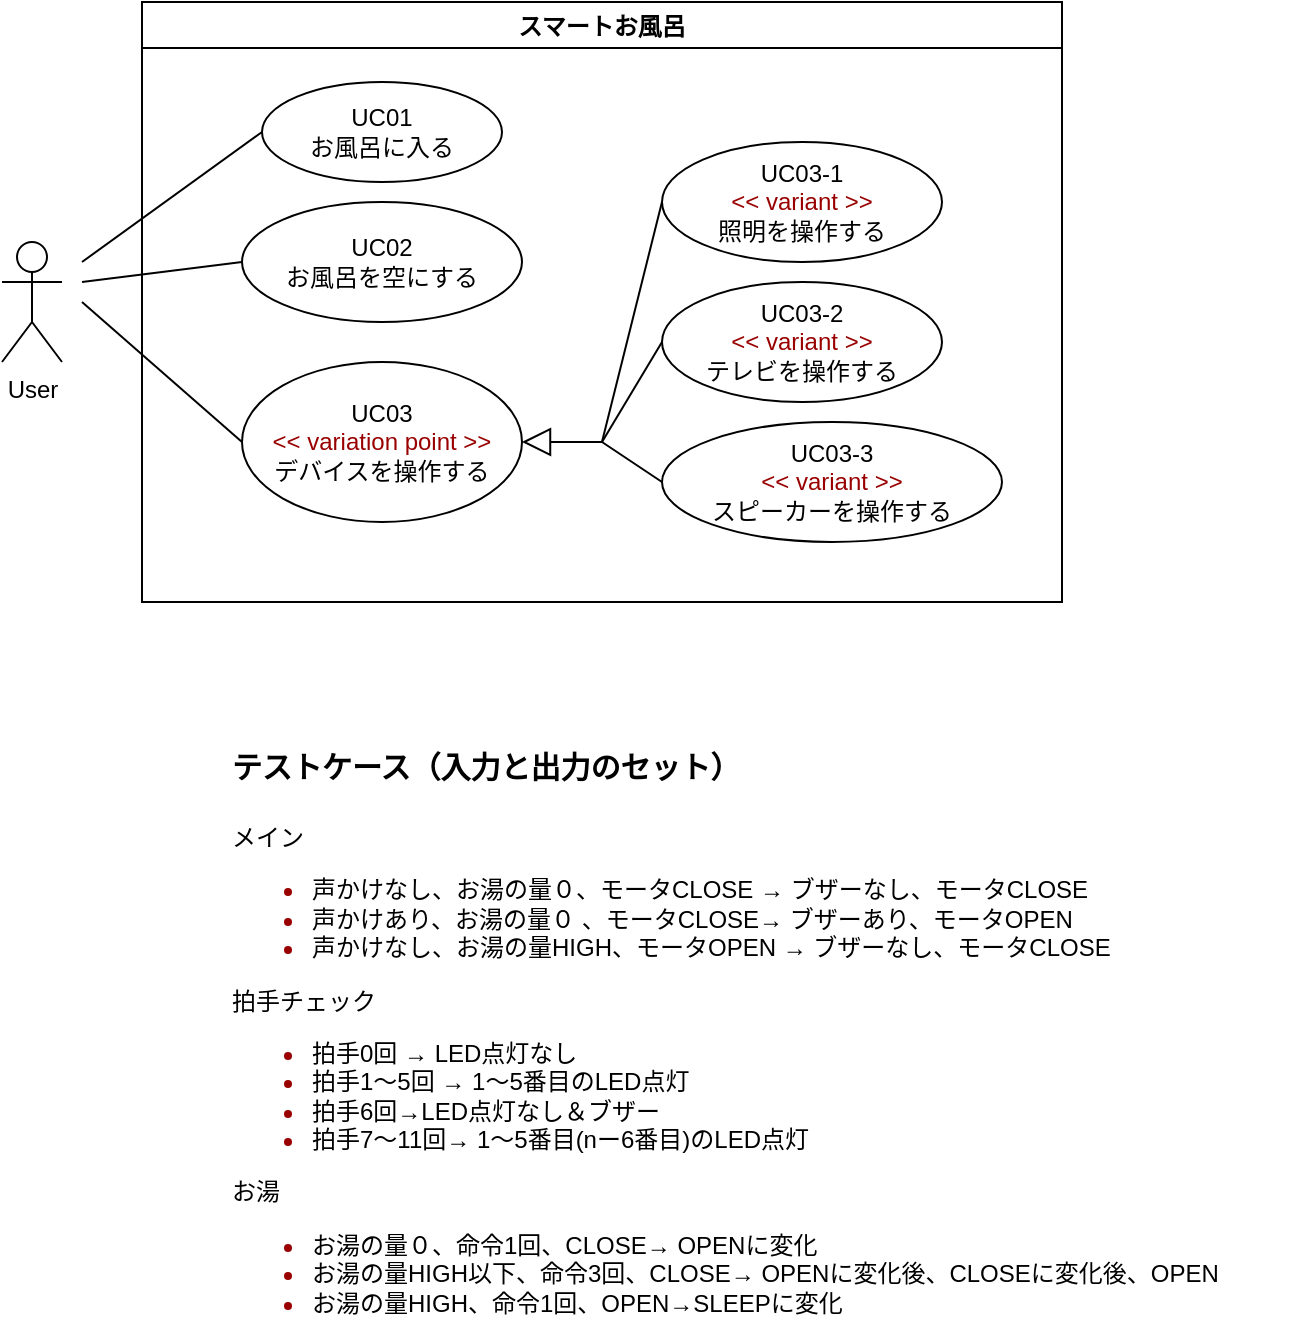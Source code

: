 <mxfile version="15.8.6" type="github" pages="3">
  <diagram id="tOl0ABkByHtshgWfH36g" name="Use case">
    <mxGraphModel dx="942" dy="642" grid="1" gridSize="10" guides="1" tooltips="1" connect="1" arrows="1" fold="1" page="1" pageScale="1" pageWidth="827" pageHeight="1169" math="0" shadow="0">
      <root>
        <mxCell id="6ccSIB_XnEU-StcTXxv1-0" />
        <mxCell id="6ccSIB_XnEU-StcTXxv1-1" parent="6ccSIB_XnEU-StcTXxv1-0" />
        <mxCell id="6ccSIB_XnEU-StcTXxv1-2" value="スマートお風呂" style="swimlane;" vertex="1" parent="6ccSIB_XnEU-StcTXxv1-1">
          <mxGeometry x="170" y="30" width="460" height="300" as="geometry" />
        </mxCell>
        <mxCell id="6ccSIB_XnEU-StcTXxv1-6" value="UC01&lt;br&gt;お風呂に入る" style="ellipse;whiteSpace=wrap;html=1;" vertex="1" parent="6ccSIB_XnEU-StcTXxv1-2">
          <mxGeometry x="60" y="40" width="120" height="50" as="geometry" />
        </mxCell>
        <mxCell id="6ccSIB_XnEU-StcTXxv1-7" value="UC02&lt;br&gt;お風呂を空にする" style="ellipse;whiteSpace=wrap;html=1;" vertex="1" parent="6ccSIB_XnEU-StcTXxv1-2">
          <mxGeometry x="50" y="100" width="140" height="60" as="geometry" />
        </mxCell>
        <mxCell id="6ccSIB_XnEU-StcTXxv1-8" value="UC03&lt;br&gt;&lt;font color=&quot;#990000&quot;&gt;&amp;lt;&amp;lt; variation point &amp;gt;&amp;gt;&lt;/font&gt;&lt;br&gt;デバイスを操作する" style="ellipse;whiteSpace=wrap;html=1;" vertex="1" parent="6ccSIB_XnEU-StcTXxv1-2">
          <mxGeometry x="50" y="180" width="140" height="80" as="geometry" />
        </mxCell>
        <mxCell id="6ccSIB_XnEU-StcTXxv1-14" value="&lt;font color=&quot;#000000&quot;&gt;UC03-1&lt;/font&gt;&lt;br&gt;&amp;lt;&amp;lt; variant &amp;gt;&amp;gt;&lt;br&gt;&lt;font color=&quot;#000000&quot;&gt;照明を操作する&lt;/font&gt;" style="ellipse;whiteSpace=wrap;html=1;fontColor=#990000;" vertex="1" parent="6ccSIB_XnEU-StcTXxv1-2">
          <mxGeometry x="260" y="70" width="140" height="60" as="geometry" />
        </mxCell>
        <mxCell id="6ccSIB_XnEU-StcTXxv1-19" value="&lt;font color=&quot;#000000&quot;&gt;UC03-2&lt;/font&gt;&lt;br&gt;&amp;lt;&amp;lt; variant &amp;gt;&amp;gt;&lt;br&gt;&lt;font color=&quot;#000000&quot;&gt;テレビを操作する&lt;/font&gt;" style="ellipse;whiteSpace=wrap;html=1;fontColor=#990000;" vertex="1" parent="6ccSIB_XnEU-StcTXxv1-2">
          <mxGeometry x="260" y="140" width="140" height="60" as="geometry" />
        </mxCell>
        <mxCell id="6ccSIB_XnEU-StcTXxv1-20" value="" style="endArrow=none;html=1;rounded=0;fontColor=#990000;entryX=0;entryY=0.5;entryDx=0;entryDy=0;" edge="1" parent="6ccSIB_XnEU-StcTXxv1-2" target="6ccSIB_XnEU-StcTXxv1-19">
          <mxGeometry width="50" height="50" relative="1" as="geometry">
            <mxPoint x="230" y="220" as="sourcePoint" />
            <mxPoint x="270" y="100" as="targetPoint" />
          </mxGeometry>
        </mxCell>
        <mxCell id="6ccSIB_XnEU-StcTXxv1-21" value="&lt;font color=&quot;#000000&quot;&gt;UC03-3&lt;/font&gt;&lt;br&gt;&amp;lt;&amp;lt; variant &amp;gt;&amp;gt;&lt;br&gt;&lt;font color=&quot;#000000&quot;&gt;スピーカーを操作する&lt;/font&gt;" style="ellipse;whiteSpace=wrap;html=1;fontColor=#990000;" vertex="1" parent="6ccSIB_XnEU-StcTXxv1-2">
          <mxGeometry x="260" y="210" width="170" height="60" as="geometry" />
        </mxCell>
        <mxCell id="6ccSIB_XnEU-StcTXxv1-3" value="User" style="shape=umlActor;verticalLabelPosition=bottom;verticalAlign=top;html=1;outlineConnect=0;" vertex="1" parent="6ccSIB_XnEU-StcTXxv1-1">
          <mxGeometry x="100" y="150" width="30" height="60" as="geometry" />
        </mxCell>
        <mxCell id="6ccSIB_XnEU-StcTXxv1-10" value="" style="endArrow=none;html=1;rounded=0;entryX=0;entryY=0.5;entryDx=0;entryDy=0;" edge="1" parent="6ccSIB_XnEU-StcTXxv1-1" target="6ccSIB_XnEU-StcTXxv1-6">
          <mxGeometry width="50" height="50" relative="1" as="geometry">
            <mxPoint x="140" y="160" as="sourcePoint" />
            <mxPoint x="440" y="100" as="targetPoint" />
          </mxGeometry>
        </mxCell>
        <mxCell id="6ccSIB_XnEU-StcTXxv1-11" value="" style="endArrow=none;html=1;rounded=0;entryX=0;entryY=0.5;entryDx=0;entryDy=0;" edge="1" parent="6ccSIB_XnEU-StcTXxv1-1" target="6ccSIB_XnEU-StcTXxv1-7">
          <mxGeometry width="50" height="50" relative="1" as="geometry">
            <mxPoint x="140" y="170" as="sourcePoint" />
            <mxPoint x="440" y="100" as="targetPoint" />
          </mxGeometry>
        </mxCell>
        <mxCell id="6ccSIB_XnEU-StcTXxv1-12" value="" style="endArrow=none;html=1;rounded=0;exitX=0;exitY=0.5;exitDx=0;exitDy=0;" edge="1" parent="6ccSIB_XnEU-StcTXxv1-1" source="6ccSIB_XnEU-StcTXxv1-8">
          <mxGeometry width="50" height="50" relative="1" as="geometry">
            <mxPoint x="390" y="150" as="sourcePoint" />
            <mxPoint x="140" y="180" as="targetPoint" />
          </mxGeometry>
        </mxCell>
        <mxCell id="6ccSIB_XnEU-StcTXxv1-17" value="" style="endArrow=none;html=1;rounded=0;fontColor=#990000;entryX=0;entryY=0.5;entryDx=0;entryDy=0;" edge="1" parent="6ccSIB_XnEU-StcTXxv1-1" target="6ccSIB_XnEU-StcTXxv1-14">
          <mxGeometry width="50" height="50" relative="1" as="geometry">
            <mxPoint x="400" y="250" as="sourcePoint" />
            <mxPoint x="440" y="70" as="targetPoint" />
          </mxGeometry>
        </mxCell>
        <mxCell id="6ccSIB_XnEU-StcTXxv1-18" value="" style="endArrow=none;html=1;rounded=0;fontColor=#990000;exitX=1;exitY=0.5;exitDx=0;exitDy=0;startArrow=block;startFill=0;endSize=6;startSize=12;" edge="1" parent="6ccSIB_XnEU-StcTXxv1-1" source="6ccSIB_XnEU-StcTXxv1-8">
          <mxGeometry width="50" height="50" relative="1" as="geometry">
            <mxPoint x="390" y="120" as="sourcePoint" />
            <mxPoint x="400" y="250" as="targetPoint" />
          </mxGeometry>
        </mxCell>
        <mxCell id="6ccSIB_XnEU-StcTXxv1-22" value="" style="endArrow=none;html=1;rounded=0;fontColor=#990000;entryX=0;entryY=0.5;entryDx=0;entryDy=0;" edge="1" parent="6ccSIB_XnEU-StcTXxv1-1" target="6ccSIB_XnEU-StcTXxv1-21">
          <mxGeometry width="50" height="50" relative="1" as="geometry">
            <mxPoint x="400" y="250" as="sourcePoint" />
            <mxPoint x="440" y="210" as="targetPoint" />
          </mxGeometry>
        </mxCell>
        <mxCell id="Uvo1ztK2Qg0cgEb8WxS8-0" value="&lt;h1&gt;&lt;font color=&quot;#000000&quot; style=&quot;font-size: 15px&quot;&gt;テストケース（入力と出力のセット）&lt;/font&gt;&lt;/h1&gt;&lt;p&gt;&lt;font color=&quot;#000000&quot;&gt;メイン&lt;/font&gt;&lt;/p&gt;&lt;p&gt;&lt;/p&gt;&lt;ul&gt;&lt;li&gt;&lt;font color=&quot;#000000&quot;&gt;声かけなし、お湯の量０、モータCLOSE&amp;nbsp;→ ブザーなし、モータCLOSE&lt;/font&gt;&lt;/li&gt;&lt;li&gt;&lt;font color=&quot;#000000&quot;&gt;声かけあり、お湯の量０ 、モータCLOSE→ ブザーあり、モータOPEN&lt;/font&gt;&lt;/li&gt;&lt;li&gt;&lt;font color=&quot;#000000&quot;&gt;声かけなし、お湯の量HIGH、モータOPEN&amp;nbsp;→ ブザーなし、モータCLOSE&lt;/font&gt;&lt;/li&gt;&lt;/ul&gt;&lt;div&gt;&lt;font color=&quot;#000000&quot;&gt;拍手チェック&lt;/font&gt;&lt;/div&gt;&lt;div&gt;&lt;ul&gt;&lt;li&gt;&lt;font color=&quot;#000000&quot;&gt;拍手0回 → LED点灯なし&lt;/font&gt;&lt;/li&gt;&lt;li&gt;&lt;font color=&quot;#000000&quot;&gt;拍手1～5回 → 1～5番目のLED点灯&lt;/font&gt;&lt;/li&gt;&lt;li&gt;&lt;font color=&quot;#000000&quot;&gt;拍手6回→LED点灯なし＆ブザー&lt;/font&gt;&lt;/li&gt;&lt;li&gt;&lt;font color=&quot;#000000&quot;&gt;拍手7～11回→&amp;nbsp;1～5番目(nー6番目)のLED点灯&lt;/font&gt;&lt;/li&gt;&lt;/ul&gt;&lt;div&gt;&lt;font color=&quot;#000000&quot;&gt;お湯&lt;/font&gt;&lt;/div&gt;&lt;/div&gt;&lt;div&gt;&lt;ul&gt;&lt;li&gt;&lt;font color=&quot;#000000&quot;&gt;お湯の量０、命令1回、CLOSE→ OPENに変化&lt;/font&gt;&lt;/li&gt;&lt;li&gt;&lt;font color=&quot;#000000&quot;&gt;お湯の量HIGH以下、命令3回、CLOSE→ OPENに変化後、CLOSEに変化後、OPEN&lt;/font&gt;&lt;/li&gt;&lt;li&gt;&lt;font color=&quot;#000000&quot;&gt;お湯の量HIGH、命令1回、OPEN→SLEEPに変化&amp;nbsp;&lt;/font&gt;&lt;br&gt;&lt;/li&gt;&lt;/ul&gt;&lt;/div&gt;&lt;p&gt;&lt;/p&gt;" style="text;html=1;strokeColor=none;fillColor=none;spacing=5;spacingTop=-20;whiteSpace=wrap;overflow=hidden;rounded=0;fontColor=#990000;" vertex="1" parent="6ccSIB_XnEU-StcTXxv1-1">
          <mxGeometry x="210" y="390" width="540" height="310" as="geometry" />
        </mxCell>
      </root>
    </mxGraphModel>
  </diagram>
  <diagram id="C5RBs43oDa-KdzZeNtuy" name="flow chart">
    <mxGraphModel dx="942" dy="642" grid="1" gridSize="10" guides="1" tooltips="1" connect="1" arrows="1" fold="1" page="1" pageScale="1" pageWidth="827" pageHeight="1169" math="0" shadow="0">
      <root>
        <mxCell id="WIyWlLk6GJQsqaUBKTNV-0" />
        <mxCell id="WIyWlLk6GJQsqaUBKTNV-1" parent="WIyWlLk6GJQsqaUBKTNV-0" />
        <mxCell id="WIyWlLk6GJQsqaUBKTNV-4" value="Yes" style="rounded=0;html=1;jettySize=auto;orthogonalLoop=1;fontSize=11;endArrow=block;endFill=0;endSize=8;strokeWidth=1;shadow=0;labelBackgroundColor=none;edgeStyle=orthogonalEdgeStyle;" parent="WIyWlLk6GJQsqaUBKTNV-1" source="WIyWlLk6GJQsqaUBKTNV-6" edge="1">
          <mxGeometry y="20" relative="1" as="geometry">
            <mxPoint as="offset" />
            <mxPoint x="590" y="520" as="targetPoint" />
          </mxGeometry>
        </mxCell>
        <mxCell id="WIyWlLk6GJQsqaUBKTNV-5" value="No" style="edgeStyle=orthogonalEdgeStyle;rounded=0;html=1;jettySize=auto;orthogonalLoop=1;fontSize=11;endArrow=block;endFill=0;endSize=8;strokeWidth=1;shadow=0;labelBackgroundColor=none;" parent="WIyWlLk6GJQsqaUBKTNV-1" source="WIyWlLk6GJQsqaUBKTNV-6" target="WIyWlLk6GJQsqaUBKTNV-7" edge="1">
          <mxGeometry y="10" relative="1" as="geometry">
            <mxPoint as="offset" />
          </mxGeometry>
        </mxCell>
        <mxCell id="WIyWlLk6GJQsqaUBKTNV-6" value="ｎ≦4？" style="rhombus;whiteSpace=wrap;html=1;shadow=0;fontFamily=Helvetica;fontSize=12;align=center;strokeWidth=1;spacing=6;spacingTop=-4;" parent="WIyWlLk6GJQsqaUBKTNV-1" vertex="1">
          <mxGeometry x="540" y="400" width="100" height="80" as="geometry" />
        </mxCell>
        <mxCell id="WIyWlLk6GJQsqaUBKTNV-7" value="ブザーを鳴らす" style="rounded=1;whiteSpace=wrap;html=1;fontSize=12;glass=0;strokeWidth=1;shadow=0;" parent="WIyWlLk6GJQsqaUBKTNV-1" vertex="1">
          <mxGeometry x="690" y="420" width="120" height="40" as="geometry" />
        </mxCell>
        <mxCell id="WIyWlLk6GJQsqaUBKTNV-8" value="Yes" style="rounded=0;html=1;jettySize=auto;orthogonalLoop=1;fontSize=11;endArrow=block;endFill=0;endSize=8;strokeWidth=1;shadow=0;labelBackgroundColor=none;edgeStyle=orthogonalEdgeStyle;" parent="WIyWlLk6GJQsqaUBKTNV-1" edge="1">
          <mxGeometry y="20" relative="1" as="geometry">
            <mxPoint as="offset" />
            <mxPoint x="590" y="680" as="sourcePoint" />
            <mxPoint x="590" y="740" as="targetPoint" />
          </mxGeometry>
        </mxCell>
        <mxCell id="a-mf5xK-BU-butNcgJY_-0" value="" style="rounded=0;html=1;jettySize=auto;orthogonalLoop=1;fontSize=11;endArrow=block;endFill=0;endSize=8;strokeWidth=1;shadow=0;labelBackgroundColor=none;edgeStyle=orthogonalEdgeStyle;exitX=0.5;exitY=0;exitDx=0;exitDy=0;entryX=0.5;entryY=1;entryDx=0;entryDy=0;" parent="WIyWlLk6GJQsqaUBKTNV-1" source="WIyWlLk6GJQsqaUBKTNV-7" target="a-mf5xK-BU-butNcgJY_-14" edge="1">
          <mxGeometry relative="1" as="geometry">
            <mxPoint x="600" y="300" as="sourcePoint" />
            <mxPoint x="590" y="170" as="targetPoint" />
            <Array as="points" />
          </mxGeometry>
        </mxCell>
        <mxCell id="a-mf5xK-BU-butNcgJY_-1" value="" style="rounded=0;html=1;jettySize=auto;orthogonalLoop=1;fontSize=11;endArrow=block;endFill=0;endSize=8;strokeWidth=1;shadow=0;labelBackgroundColor=none;edgeStyle=orthogonalEdgeStyle;entryX=0.5;entryY=0;entryDx=0;entryDy=0;" parent="WIyWlLk6GJQsqaUBKTNV-1" target="a-mf5xK-BU-butNcgJY_-60" edge="1">
          <mxGeometry relative="1" as="geometry">
            <mxPoint x="590" y="80" as="sourcePoint" />
            <mxPoint x="590" y="250" as="targetPoint" />
          </mxGeometry>
        </mxCell>
        <mxCell id="a-mf5xK-BU-butNcgJY_-7" value="ｎ番目のLED点灯" style="rounded=1;whiteSpace=wrap;html=1;fontSize=12;glass=0;strokeWidth=1;shadow=0;" parent="WIyWlLk6GJQsqaUBKTNV-1" vertex="1">
          <mxGeometry x="530" y="520" width="120" height="40" as="geometry" />
        </mxCell>
        <mxCell id="a-mf5xK-BU-butNcgJY_-8" value="" style="rounded=0;html=1;jettySize=auto;orthogonalLoop=1;fontSize=11;endArrow=block;endFill=0;endSize=8;strokeWidth=1;shadow=0;labelBackgroundColor=none;edgeStyle=orthogonalEdgeStyle;exitX=0;exitY=0.5;exitDx=0;exitDy=0;entryX=0;entryY=0.5;entryDx=0;entryDy=0;" parent="WIyWlLk6GJQsqaUBKTNV-1" source="a-mf5xK-BU-butNcgJY_-9" target="a-mf5xK-BU-butNcgJY_-60" edge="1">
          <mxGeometry relative="1" as="geometry">
            <mxPoint x="760" y="370" as="sourcePoint" />
            <mxPoint x="530" y="270" as="targetPoint" />
            <Array as="points">
              <mxPoint x="430" y="640" />
              <mxPoint x="430" y="250" />
            </Array>
          </mxGeometry>
        </mxCell>
        <mxCell id="a-mf5xK-BU-butNcgJY_-11" value="No" style="edgeLabel;html=1;align=center;verticalAlign=middle;resizable=0;points=[];" parent="a-mf5xK-BU-butNcgJY_-8" vertex="1" connectable="0">
          <mxGeometry x="-0.892" y="2" relative="1" as="geometry">
            <mxPoint as="offset" />
          </mxGeometry>
        </mxCell>
        <mxCell id="a-mf5xK-BU-butNcgJY_-9" value="3秒経った？" style="rhombus;whiteSpace=wrap;html=1;shadow=0;fontFamily=Helvetica;fontSize=12;align=center;strokeWidth=1;spacing=6;spacingTop=-4;" parent="WIyWlLk6GJQsqaUBKTNV-1" vertex="1">
          <mxGeometry x="540" y="600" width="100" height="80" as="geometry" />
        </mxCell>
        <mxCell id="a-mf5xK-BU-butNcgJY_-10" value="" style="rounded=0;html=1;jettySize=auto;orthogonalLoop=1;fontSize=11;endArrow=block;endFill=0;endSize=8;strokeWidth=1;shadow=0;labelBackgroundColor=none;edgeStyle=orthogonalEdgeStyle;exitX=0.5;exitY=1;exitDx=0;exitDy=0;entryX=0.5;entryY=0;entryDx=0;entryDy=0;" parent="WIyWlLk6GJQsqaUBKTNV-1" source="a-mf5xK-BU-butNcgJY_-7" target="a-mf5xK-BU-butNcgJY_-9" edge="1">
          <mxGeometry relative="1" as="geometry">
            <mxPoint x="600" y="360" as="sourcePoint" />
            <mxPoint x="600" y="410" as="targetPoint" />
          </mxGeometry>
        </mxCell>
        <mxCell id="a-mf5xK-BU-butNcgJY_-13" value="チェック開始" style="ellipse;whiteSpace=wrap;html=1;" parent="WIyWlLk6GJQsqaUBKTNV-1" vertex="1">
          <mxGeometry x="540" y="50" width="100" height="30" as="geometry" />
        </mxCell>
        <mxCell id="-Uq5ks_KmKbqLNOeUf3G-6" style="edgeStyle=orthogonalEdgeStyle;rounded=0;orthogonalLoop=1;jettySize=auto;html=1;exitX=0.5;exitY=0;exitDx=0;exitDy=0;labelBackgroundColor=#FFFFFF;fontSize=12;endArrow=block;endFill=0;endSize=8;" parent="WIyWlLk6GJQsqaUBKTNV-1" source="a-mf5xK-BU-butNcgJY_-14" edge="1">
          <mxGeometry relative="1" as="geometry">
            <mxPoint x="590" y="170" as="targetPoint" />
            <Array as="points">
              <mxPoint x="750" y="170" />
            </Array>
          </mxGeometry>
        </mxCell>
        <mxCell id="a-mf5xK-BU-butNcgJY_-14" value="ｎ←０" style="shape=parallelogram;html=1;strokeWidth=1;perimeter=parallelogramPerimeter;whiteSpace=wrap;rounded=1;arcSize=12;size=0.23;" parent="WIyWlLk6GJQsqaUBKTNV-1" vertex="1">
          <mxGeometry x="690" y="340" width="120" height="40" as="geometry" />
        </mxCell>
        <mxCell id="a-mf5xK-BU-butNcgJY_-62" style="edgeStyle=orthogonalEdgeStyle;rounded=0;orthogonalLoop=1;jettySize=auto;html=1;exitX=0.5;exitY=1;exitDx=0;exitDy=0;entryX=0.5;entryY=0;entryDx=0;entryDy=0;fontSize=12;endArrow=block;endFill=0;" parent="WIyWlLk6GJQsqaUBKTNV-1" source="a-mf5xK-BU-butNcgJY_-15" target="WIyWlLk6GJQsqaUBKTNV-6" edge="1">
          <mxGeometry relative="1" as="geometry" />
        </mxCell>
        <mxCell id="a-mf5xK-BU-butNcgJY_-15" value="ｎ←ｎ＋１" style="shape=parallelogram;html=1;strokeWidth=1;perimeter=parallelogramPerimeter;whiteSpace=wrap;rounded=1;arcSize=12;size=0.23;" parent="WIyWlLk6GJQsqaUBKTNV-1" vertex="1">
          <mxGeometry x="530" y="340" width="120" height="40" as="geometry" />
        </mxCell>
        <mxCell id="a-mf5xK-BU-butNcgJY_-16" value="チェック終了" style="ellipse;whiteSpace=wrap;html=1;" parent="WIyWlLk6GJQsqaUBKTNV-1" vertex="1">
          <mxGeometry x="540" y="740" width="100" height="30" as="geometry" />
        </mxCell>
        <mxCell id="a-mf5xK-BU-butNcgJY_-18" value="ｎ←０" style="shape=parallelogram;html=1;strokeWidth=1;perimeter=parallelogramPerimeter;whiteSpace=wrap;rounded=1;arcSize=12;size=0.23;" parent="WIyWlLk6GJQsqaUBKTNV-1" vertex="1">
          <mxGeometry x="530" y="110" width="120" height="40" as="geometry" />
        </mxCell>
        <mxCell id="a-mf5xK-BU-butNcgJY_-27" style="edgeStyle=orthogonalEdgeStyle;rounded=0;orthogonalLoop=1;jettySize=auto;html=1;exitX=0.5;exitY=1;exitDx=0;exitDy=0;entryX=0.5;entryY=0;entryDx=0;entryDy=0;endArrow=block;endFill=0;entryPerimeter=0;" parent="WIyWlLk6GJQsqaUBKTNV-1" source="a-mf5xK-BU-butNcgJY_-24" target="a-mf5xK-BU-butNcgJY_-30" edge="1">
          <mxGeometry relative="1" as="geometry" />
        </mxCell>
        <mxCell id="a-mf5xK-BU-butNcgJY_-24" value="起動" style="ellipse;whiteSpace=wrap;html=1;strokeColor=default;strokeWidth=1;" parent="WIyWlLk6GJQsqaUBKTNV-1" vertex="1">
          <mxGeometry x="122.5" y="50" width="70" height="30" as="geometry" />
        </mxCell>
        <mxCell id="a-mf5xK-BU-butNcgJY_-29" style="edgeStyle=orthogonalEdgeStyle;rounded=0;orthogonalLoop=1;jettySize=auto;html=1;exitX=0.5;exitY=1;exitDx=0;exitDy=0;entryX=0.5;entryY=0;entryDx=0;entryDy=0;endArrow=block;endFill=0;" parent="WIyWlLk6GJQsqaUBKTNV-1" source="a-mf5xK-BU-butNcgJY_-26" target="a-mf5xK-BU-butNcgJY_-52" edge="1">
          <mxGeometry relative="1" as="geometry">
            <mxPoint x="230" y="500" as="targetPoint" />
          </mxGeometry>
        </mxCell>
        <mxCell id="a-mf5xK-BU-butNcgJY_-26" value="拍手チェック" style="shape=process;whiteSpace=wrap;html=1;backgroundOutline=1;strokeColor=default;strokeWidth=1;" parent="WIyWlLk6GJQsqaUBKTNV-1" vertex="1">
          <mxGeometry x="230" y="370" width="120" height="60" as="geometry" />
        </mxCell>
        <mxCell id="a-mf5xK-BU-butNcgJY_-31" style="edgeStyle=orthogonalEdgeStyle;rounded=0;orthogonalLoop=1;jettySize=auto;html=1;exitX=0.5;exitY=1;exitDx=0;exitDy=0;exitPerimeter=0;entryX=0.5;entryY=0;entryDx=0;entryDy=0;endArrow=block;endFill=0;" parent="WIyWlLk6GJQsqaUBKTNV-1" source="a-mf5xK-BU-butNcgJY_-30" target="a-mf5xK-BU-butNcgJY_-38" edge="1">
          <mxGeometry relative="1" as="geometry" />
        </mxCell>
        <mxCell id="a-mf5xK-BU-butNcgJY_-30" value="電源OFFまで繰り返し" style="strokeWidth=1;html=1;shape=mxgraph.flowchart.loop_limit;whiteSpace=wrap;" parent="WIyWlLk6GJQsqaUBKTNV-1" vertex="1">
          <mxGeometry x="55" y="120" width="205" height="40" as="geometry" />
        </mxCell>
        <mxCell id="a-mf5xK-BU-butNcgJY_-35" style="edgeStyle=orthogonalEdgeStyle;rounded=0;orthogonalLoop=1;jettySize=auto;html=1;exitX=0.5;exitY=0;exitDx=0;exitDy=0;exitPerimeter=0;endArrow=block;endFill=0;" parent="WIyWlLk6GJQsqaUBKTNV-1" source="a-mf5xK-BU-butNcgJY_-32" target="a-mf5xK-BU-butNcgJY_-34" edge="1">
          <mxGeometry relative="1" as="geometry" />
        </mxCell>
        <mxCell id="a-mf5xK-BU-butNcgJY_-32" value="" style="strokeWidth=1;html=1;shape=mxgraph.flowchart.loop_limit;whiteSpace=wrap;rotation=-180;" parent="WIyWlLk6GJQsqaUBKTNV-1" vertex="1">
          <mxGeometry x="57.5" y="730" width="200" height="30" as="geometry" />
        </mxCell>
        <mxCell id="a-mf5xK-BU-butNcgJY_-34" value="終了" style="ellipse;whiteSpace=wrap;html=1;strokeColor=default;strokeWidth=1;" parent="WIyWlLk6GJQsqaUBKTNV-1" vertex="1">
          <mxGeometry x="122.5" y="800" width="70" height="30" as="geometry" />
        </mxCell>
        <mxCell id="a-mf5xK-BU-butNcgJY_-36" value="&lt;b&gt;&lt;font style=&quot;font-size: 15px&quot;&gt;全体のフローチャート&lt;/font&gt;&lt;/b&gt;" style="text;html=1;strokeColor=none;fillColor=none;align=center;verticalAlign=middle;whiteSpace=wrap;rounded=0;" parent="WIyWlLk6GJQsqaUBKTNV-1" vertex="1">
          <mxGeometry x="77.5" y="10" width="160" height="30" as="geometry" />
        </mxCell>
        <mxCell id="a-mf5xK-BU-butNcgJY_-37" value="&lt;b&gt;&lt;font style=&quot;font-size: 15px&quot;&gt;拍手チェック&lt;/font&gt;&lt;/b&gt;" style="text;html=1;strokeColor=none;fillColor=none;align=center;verticalAlign=middle;whiteSpace=wrap;rounded=0;" parent="WIyWlLk6GJQsqaUBKTNV-1" vertex="1">
          <mxGeometry x="510" y="10" width="160" height="30" as="geometry" />
        </mxCell>
        <mxCell id="a-mf5xK-BU-butNcgJY_-40" value="&lt;font style=&quot;font-size: 12px&quot;&gt;Yes&lt;/font&gt;" style="edgeStyle=orthogonalEdgeStyle;rounded=0;orthogonalLoop=1;jettySize=auto;html=1;exitX=1;exitY=0.5;exitDx=0;exitDy=0;entryX=0.5;entryY=0;entryDx=0;entryDy=0;fontSize=15;endArrow=block;endFill=0;" parent="WIyWlLk6GJQsqaUBKTNV-1" source="a-mf5xK-BU-butNcgJY_-38" target="a-mf5xK-BU-butNcgJY_-39" edge="1">
          <mxGeometry relative="1" as="geometry" />
        </mxCell>
        <mxCell id="a-mf5xK-BU-butNcgJY_-50" style="edgeStyle=orthogonalEdgeStyle;rounded=0;orthogonalLoop=1;jettySize=auto;html=1;exitX=0.5;exitY=1;exitDx=0;exitDy=0;fontSize=12;endArrow=block;endFill=0;entryX=0.5;entryY=0;entryDx=0;entryDy=0;" parent="WIyWlLk6GJQsqaUBKTNV-1" source="a-mf5xK-BU-butNcgJY_-38" target="a-mf5xK-BU-butNcgJY_-53" edge="1">
          <mxGeometry relative="1" as="geometry">
            <mxPoint x="157.5" y="470" as="targetPoint" />
          </mxGeometry>
        </mxCell>
        <mxCell id="a-mf5xK-BU-butNcgJY_-51" value="No" style="edgeLabel;html=1;align=center;verticalAlign=middle;resizable=0;points=[];fontSize=12;" parent="a-mf5xK-BU-butNcgJY_-50" vertex="1" connectable="0">
          <mxGeometry x="-0.65" relative="1" as="geometry">
            <mxPoint as="offset" />
          </mxGeometry>
        </mxCell>
        <mxCell id="a-mf5xK-BU-butNcgJY_-38" value="声掛けされた？" style="rhombus;whiteSpace=wrap;html=1;shadow=0;fontFamily=Helvetica;fontSize=12;align=center;strokeWidth=1;spacing=6;spacingTop=-4;" parent="WIyWlLk6GJQsqaUBKTNV-1" vertex="1">
          <mxGeometry x="96.25" y="190" width="122.5" height="80" as="geometry" />
        </mxCell>
        <mxCell id="a-mf5xK-BU-butNcgJY_-41" style="edgeStyle=orthogonalEdgeStyle;rounded=0;orthogonalLoop=1;jettySize=auto;html=1;exitX=0.5;exitY=1;exitDx=0;exitDy=0;entryX=0.5;entryY=0;entryDx=0;entryDy=0;fontSize=12;endArrow=block;endFill=0;" parent="WIyWlLk6GJQsqaUBKTNV-1" source="a-mf5xK-BU-butNcgJY_-39" target="a-mf5xK-BU-butNcgJY_-26" edge="1">
          <mxGeometry relative="1" as="geometry" />
        </mxCell>
        <mxCell id="a-mf5xK-BU-butNcgJY_-39" value="ブザーを鳴らす" style="rounded=1;whiteSpace=wrap;html=1;fontSize=12;glass=0;strokeWidth=1;shadow=0;" parent="WIyWlLk6GJQsqaUBKTNV-1" vertex="1">
          <mxGeometry x="230" y="290" width="120" height="40" as="geometry" />
        </mxCell>
        <mxCell id="a-mf5xK-BU-butNcgJY_-54" style="edgeStyle=orthogonalEdgeStyle;rounded=0;orthogonalLoop=1;jettySize=auto;html=1;exitX=0.5;exitY=1;exitDx=0;exitDy=0;entryX=0.5;entryY=0;entryDx=0;entryDy=0;fontSize=12;endArrow=block;endFill=0;" parent="WIyWlLk6GJQsqaUBKTNV-1" source="a-mf5xK-BU-butNcgJY_-52" target="a-mf5xK-BU-butNcgJY_-53" edge="1">
          <mxGeometry relative="1" as="geometry" />
        </mxCell>
        <mxCell id="a-mf5xK-BU-butNcgJY_-52" value="&lt;span&gt;各デバイスの&lt;/span&gt;&lt;br&gt;&lt;span&gt;状態切り替え&lt;/span&gt;" style="rounded=1;whiteSpace=wrap;html=1;fontSize=12;strokeColor=default;strokeWidth=1;" parent="WIyWlLk6GJQsqaUBKTNV-1" vertex="1">
          <mxGeometry x="230" y="460" width="120" height="50" as="geometry" />
        </mxCell>
        <mxCell id="a-mf5xK-BU-butNcgJY_-56" style="edgeStyle=orthogonalEdgeStyle;rounded=0;orthogonalLoop=1;jettySize=auto;html=1;exitX=1;exitY=0.5;exitDx=0;exitDy=0;entryX=0.5;entryY=0;entryDx=0;entryDy=0;fontSize=12;endArrow=block;endFill=0;" parent="WIyWlLk6GJQsqaUBKTNV-1" source="a-mf5xK-BU-butNcgJY_-53" target="a-mf5xK-BU-butNcgJY_-55" edge="1">
          <mxGeometry relative="1" as="geometry" />
        </mxCell>
        <mxCell id="a-mf5xK-BU-butNcgJY_-57" value="Yes" style="edgeLabel;html=1;align=center;verticalAlign=middle;resizable=0;points=[];fontSize=12;" parent="a-mf5xK-BU-butNcgJY_-56" vertex="1" connectable="0">
          <mxGeometry x="-0.234" y="-2" relative="1" as="geometry">
            <mxPoint x="1" as="offset" />
          </mxGeometry>
        </mxCell>
        <mxCell id="a-mf5xK-BU-butNcgJY_-58" value="No" style="edgeStyle=orthogonalEdgeStyle;rounded=0;orthogonalLoop=1;jettySize=auto;html=1;exitX=0.5;exitY=1;exitDx=0;exitDy=0;entryX=0.5;entryY=1;entryDx=0;entryDy=0;entryPerimeter=0;fontSize=12;endArrow=block;endFill=0;" parent="WIyWlLk6GJQsqaUBKTNV-1" source="a-mf5xK-BU-butNcgJY_-53" target="a-mf5xK-BU-butNcgJY_-32" edge="1">
          <mxGeometry relative="1" as="geometry" />
        </mxCell>
        <mxCell id="a-mf5xK-BU-butNcgJY_-53" value="お湯の量 ≧ HIGH ？" style="rhombus;whiteSpace=wrap;html=1;shadow=0;fontFamily=Helvetica;fontSize=12;align=center;strokeWidth=1;spacing=6;spacingTop=-4;" parent="WIyWlLk6GJQsqaUBKTNV-1" vertex="1">
          <mxGeometry x="72.5" y="560" width="170" height="80" as="geometry" />
        </mxCell>
        <mxCell id="a-mf5xK-BU-butNcgJY_-59" style="edgeStyle=orthogonalEdgeStyle;rounded=0;orthogonalLoop=1;jettySize=auto;html=1;exitX=0.5;exitY=1;exitDx=0;exitDy=0;entryX=0.463;entryY=0.967;entryDx=0;entryDy=0;entryPerimeter=0;fontSize=12;endArrow=block;endFill=0;" parent="WIyWlLk6GJQsqaUBKTNV-1" source="a-mf5xK-BU-butNcgJY_-55" target="a-mf5xK-BU-butNcgJY_-32" edge="1">
          <mxGeometry relative="1" as="geometry" />
        </mxCell>
        <mxCell id="a-mf5xK-BU-butNcgJY_-55" value="お湯を止める" style="rounded=1;whiteSpace=wrap;html=1;fontSize=12;glass=0;strokeWidth=1;shadow=0;" parent="WIyWlLk6GJQsqaUBKTNV-1" vertex="1">
          <mxGeometry x="230" y="640" width="120" height="40" as="geometry" />
        </mxCell>
        <mxCell id="a-mf5xK-BU-butNcgJY_-61" value="Yes" style="edgeStyle=orthogonalEdgeStyle;rounded=0;orthogonalLoop=1;jettySize=auto;html=1;exitX=0.5;exitY=1;exitDx=0;exitDy=0;entryX=0.5;entryY=0;entryDx=0;entryDy=0;fontSize=12;endArrow=block;endFill=0;" parent="WIyWlLk6GJQsqaUBKTNV-1" source="a-mf5xK-BU-butNcgJY_-60" target="a-mf5xK-BU-butNcgJY_-15" edge="1">
          <mxGeometry relative="1" as="geometry" />
        </mxCell>
        <mxCell id="a-mf5xK-BU-butNcgJY_-63" style="edgeStyle=orthogonalEdgeStyle;rounded=0;orthogonalLoop=1;jettySize=auto;html=1;exitX=1;exitY=0.5;exitDx=0;exitDy=0;fontSize=12;endArrow=block;endFill=0;endSize=8;" parent="WIyWlLk6GJQsqaUBKTNV-1" source="a-mf5xK-BU-butNcgJY_-60" edge="1">
          <mxGeometry relative="1" as="geometry">
            <mxPoint x="590" y="180" as="targetPoint" />
            <Array as="points">
              <mxPoint x="740" y="250" />
              <mxPoint x="740" y="180" />
            </Array>
          </mxGeometry>
        </mxCell>
        <mxCell id="a-mf5xK-BU-butNcgJY_-64" value="No" style="edgeLabel;html=1;align=center;verticalAlign=middle;resizable=0;points=[];fontSize=12;" parent="a-mf5xK-BU-butNcgJY_-63" vertex="1" connectable="0">
          <mxGeometry x="-0.5" relative="1" as="geometry">
            <mxPoint x="-35" as="offset" />
          </mxGeometry>
        </mxCell>
        <mxCell id="a-mf5xK-BU-butNcgJY_-60" value="音センサ&lt;br&gt;モーションセンサ&lt;br&gt;反応あり？" style="rhombus;whiteSpace=wrap;html=1;shadow=0;fontFamily=Helvetica;fontSize=12;align=center;strokeWidth=1;spacing=6;spacingTop=-4;" parent="WIyWlLk6GJQsqaUBKTNV-1" vertex="1">
          <mxGeometry x="520" y="210" width="140" height="80" as="geometry" />
        </mxCell>
        <mxCell id="-Uq5ks_KmKbqLNOeUf3G-8" value="&lt;h1&gt;&lt;font style=&quot;font-size: 15px&quot;&gt;各デバイスの状態切り替え&lt;/font&gt;&lt;/h1&gt;&lt;p&gt;拍手回数ｎ&lt;/p&gt;&lt;p&gt;&lt;/p&gt;&lt;ol&gt;&lt;li&gt;浴室の電気をつける&lt;/li&gt;&lt;li&gt;お湯を出す・止める&lt;/li&gt;&lt;li&gt;テレビON・OFF&lt;/li&gt;&lt;li&gt;音楽ON・OFF&lt;/li&gt;&lt;/ol&gt;&lt;div&gt;お湯の量がHIGHの時は、命令があってもお湯を出さない。&lt;/div&gt;&lt;div&gt;音楽は命令があるまで止まらない。&lt;/div&gt;&lt;p&gt;&lt;/p&gt;" style="text;html=1;spacing=5;spacingTop=-20;whiteSpace=wrap;overflow=hidden;rounded=0;labelBackgroundColor=none;fontSize=12;strokeColor=default;labelBorderColor=none;" parent="WIyWlLk6GJQsqaUBKTNV-1" vertex="1">
          <mxGeometry x="40" y="910" width="393.75" height="190" as="geometry" />
        </mxCell>
      </root>
    </mxGraphModel>
  </diagram>
  <diagram id="xkdEnGDIqZ-4uYbFrwBx" name="Page-2">
    <mxGraphModel dx="942" dy="642" grid="1" gridSize="10" guides="1" tooltips="1" connect="1" arrows="1" fold="1" page="1" pageScale="1" pageWidth="1169" pageHeight="827" math="0" shadow="0">
      <root>
        <mxCell id="1MDK5DKHOnpBH_GhgxfY-0" />
        <mxCell id="1MDK5DKHOnpBH_GhgxfY-1" parent="1MDK5DKHOnpBH_GhgxfY-0" />
        <mxCell id="1MDK5DKHOnpBH_GhgxfY-2" value="&lt;h1&gt;必要な部品&lt;/h1&gt;&lt;p&gt;&lt;/p&gt;&lt;ul&gt;&lt;li&gt;LED１個（部屋の電気）&lt;/li&gt;&lt;li&gt;LED4個（拍手回数を数える）&lt;/li&gt;&lt;li&gt;電源ブザー（アラート用）&lt;/li&gt;&lt;li&gt;サーボモータ&lt;/li&gt;&lt;li&gt;水量センサ&lt;/li&gt;&lt;li&gt;音センサ&lt;/li&gt;&lt;li&gt;モーションセンサ&lt;/li&gt;&lt;li&gt;圧電ブザー（音楽用）&lt;/li&gt;&lt;li&gt;液晶（テレビ）&lt;/li&gt;&lt;li&gt;液晶（残り時間表示）&lt;/li&gt;&lt;/ul&gt;LEDをシフトレジスタで管理しようか迷ったけど、回路が複雑になるからやめた&lt;br&gt;&lt;br&gt;&lt;p&gt;&lt;/p&gt;" style="text;html=1;strokeColor=none;fillColor=none;spacing=5;spacingTop=-20;whiteSpace=wrap;overflow=hidden;rounded=0;labelBackgroundColor=#D5E8D4;fontSize=12;" parent="1MDK5DKHOnpBH_GhgxfY-1" vertex="1">
          <mxGeometry x="30" y="40" width="240" height="280" as="geometry" />
        </mxCell>
        <mxCell id="s8hUDdjLKCMQ5P49x1RI-0" value="タスク" style="swimlane;fontStyle=0;childLayout=stackLayout;horizontal=1;startSize=30;horizontalStack=0;resizeParent=1;resizeParentMax=0;resizeLast=0;collapsible=1;marginBottom=0;labelBackgroundColor=none;labelBorderColor=none;fontSize=15;strokeColor=default;strokeWidth=1;" parent="1MDK5DKHOnpBH_GhgxfY-1" vertex="1">
          <mxGeometry x="620" y="30" width="520" height="330" as="geometry" />
        </mxCell>
        <mxCell id="s8hUDdjLKCMQ5P49x1RI-1" value="モーションセンサ＋音センサで拍手検知" style="text;strokeColor=none;fillColor=none;align=left;verticalAlign=middle;spacingLeft=4;spacingRight=4;overflow=hidden;points=[[0,0.5],[1,0.5]];portConstraint=eastwest;rotatable=0;labelBackgroundColor=none;labelBorderColor=none;fontSize=15;" parent="s8hUDdjLKCMQ5P49x1RI-0" vertex="1">
          <mxGeometry y="30" width="520" height="30" as="geometry" />
        </mxCell>
        <mxCell id="s8hUDdjLKCMQ5P49x1RI-3" value="拍手回数をLEDで表示（シフトレジスタを使う）" style="text;strokeColor=none;fillColor=none;align=left;verticalAlign=middle;spacingLeft=4;spacingRight=4;overflow=hidden;points=[[0,0.5],[1,0.5]];portConstraint=eastwest;rotatable=0;labelBackgroundColor=none;labelBorderColor=none;fontSize=15;" parent="s8hUDdjLKCMQ5P49x1RI-0" vertex="1">
          <mxGeometry y="60" width="520" height="30" as="geometry" />
        </mxCell>
        <mxCell id="s8hUDdjLKCMQ5P49x1RI-2" value="上記に液晶を接続し、残り時間表示" style="text;strokeColor=none;fillColor=none;align=left;verticalAlign=middle;spacingLeft=4;spacingRight=4;overflow=hidden;points=[[0,0.5],[1,0.5]];portConstraint=eastwest;rotatable=0;labelBackgroundColor=none;labelBorderColor=none;fontSize=15;" parent="s8hUDdjLKCMQ5P49x1RI-0" vertex="1">
          <mxGeometry y="90" width="520" height="30" as="geometry" />
        </mxCell>
        <mxCell id="2WjKdWlLwfC9uc2Zd5j5-1" value="水量センサ＋サーボモータ" style="text;strokeColor=none;fillColor=none;align=left;verticalAlign=middle;spacingLeft=4;spacingRight=4;overflow=hidden;points=[[0,0.5],[1,0.5]];portConstraint=eastwest;rotatable=0;labelBackgroundColor=none;labelBorderColor=none;fontSize=15;" parent="s8hUDdjLKCMQ5P49x1RI-0" vertex="1">
          <mxGeometry y="120" width="520" height="30" as="geometry" />
        </mxCell>
        <mxCell id="2WjKdWlLwfC9uc2Zd5j5-2" value="お湯自動で止める（サーボモータ動作）" style="text;strokeColor=none;fillColor=none;align=left;verticalAlign=middle;spacingLeft=4;spacingRight=4;overflow=hidden;points=[[0,0.5],[1,0.5]];portConstraint=eastwest;rotatable=0;labelBackgroundColor=none;labelBorderColor=none;fontSize=15;" parent="s8hUDdjLKCMQ5P49x1RI-0" vertex="1">
          <mxGeometry y="150" width="520" height="30" as="geometry" />
        </mxCell>
        <mxCell id="2WjKdWlLwfC9uc2Zd5j5-4" value="電気をつける" style="text;strokeColor=none;fillColor=none;align=left;verticalAlign=middle;spacingLeft=4;spacingRight=4;overflow=hidden;points=[[0,0.5],[1,0.5]];portConstraint=eastwest;rotatable=0;labelBackgroundColor=none;labelBorderColor=none;fontSize=15;" parent="s8hUDdjLKCMQ5P49x1RI-0" vertex="1">
          <mxGeometry y="180" width="520" height="30" as="geometry" />
        </mxCell>
        <mxCell id="dPcROoC1MiJzDbtAln1M-0" value="テレビ" style="text;strokeColor=none;fillColor=none;align=left;verticalAlign=middle;spacingLeft=4;spacingRight=4;overflow=hidden;points=[[0,0.5],[1,0.5]];portConstraint=eastwest;rotatable=0;labelBackgroundColor=none;labelBorderColor=none;fontSize=15;" parent="s8hUDdjLKCMQ5P49x1RI-0" vertex="1">
          <mxGeometry y="210" width="520" height="30" as="geometry" />
        </mxCell>
        <mxCell id="2WjKdWlLwfC9uc2Zd5j5-3" value="音楽" style="text;strokeColor=none;fillColor=none;align=left;verticalAlign=middle;spacingLeft=4;spacingRight=4;overflow=hidden;points=[[0,0.5],[1,0.5]];portConstraint=eastwest;rotatable=0;labelBackgroundColor=none;labelBorderColor=none;fontSize=15;" parent="s8hUDdjLKCMQ5P49x1RI-0" vertex="1">
          <mxGeometry y="240" width="520" height="30" as="geometry" />
        </mxCell>
        <mxCell id="2WjKdWlLwfC9uc2Zd5j5-5" value="アラート機能" style="text;strokeColor=none;fillColor=none;align=left;verticalAlign=middle;spacingLeft=4;spacingRight=4;overflow=hidden;points=[[0,0.5],[1,0.5]];portConstraint=eastwest;rotatable=0;labelBackgroundColor=none;labelBorderColor=none;fontSize=15;" parent="s8hUDdjLKCMQ5P49x1RI-0" vertex="1">
          <mxGeometry y="270" width="520" height="30" as="geometry" />
        </mxCell>
        <mxCell id="2WjKdWlLwfC9uc2Zd5j5-7" value="LEDにタグ付ける、背景スタンド置く" style="text;strokeColor=none;fillColor=none;align=left;verticalAlign=middle;spacingLeft=4;spacingRight=4;overflow=hidden;points=[[0,0.5],[1,0.5]];portConstraint=eastwest;rotatable=0;labelBackgroundColor=none;labelBorderColor=none;fontSize=15;" parent="s8hUDdjLKCMQ5P49x1RI-0" vertex="1">
          <mxGeometry y="300" width="520" height="30" as="geometry" />
        </mxCell>
        <mxCell id="dPcROoC1MiJzDbtAln1M-3" value="回路" style="shape=table;startSize=30;container=1;collapsible=0;childLayout=tableLayout;fontStyle=1;align=center;pointerEvents=1;" parent="1MDK5DKHOnpBH_GhgxfY-1" vertex="1">
          <mxGeometry x="290" y="30" width="310" height="449" as="geometry" />
        </mxCell>
        <mxCell id="dPcROoC1MiJzDbtAln1M-4" value="" style="shape=partialRectangle;html=1;whiteSpace=wrap;collapsible=0;dropTarget=0;pointerEvents=0;fillColor=none;top=0;left=0;bottom=0;right=0;points=[[0,0.5],[1,0.5]];portConstraint=eastwest;" parent="dPcROoC1MiJzDbtAln1M-3" vertex="1">
          <mxGeometry y="30" width="310" height="29" as="geometry" />
        </mxCell>
        <mxCell id="dPcROoC1MiJzDbtAln1M-5" value="デバイス" style="shape=partialRectangle;html=1;whiteSpace=wrap;connectable=0;fillColor=none;top=0;left=0;bottom=0;right=0;overflow=hidden;pointerEvents=1;" parent="dPcROoC1MiJzDbtAln1M-4" vertex="1">
          <mxGeometry width="102" height="29" as="geometry">
            <mxRectangle width="102" height="29" as="alternateBounds" />
          </mxGeometry>
        </mxCell>
        <mxCell id="dPcROoC1MiJzDbtAln1M-6" value="役割" style="shape=partialRectangle;html=1;whiteSpace=wrap;connectable=0;fillColor=none;top=0;left=0;bottom=0;right=0;overflow=hidden;pointerEvents=1;" parent="dPcROoC1MiJzDbtAln1M-4" vertex="1">
          <mxGeometry x="102" width="106" height="29" as="geometry">
            <mxRectangle width="106" height="29" as="alternateBounds" />
          </mxGeometry>
        </mxCell>
        <mxCell id="dPcROoC1MiJzDbtAln1M-7" value="pin" style="shape=partialRectangle;html=1;whiteSpace=wrap;connectable=0;fillColor=none;top=0;left=0;bottom=0;right=0;overflow=hidden;pointerEvents=1;" parent="dPcROoC1MiJzDbtAln1M-4" vertex="1">
          <mxGeometry x="208" width="102" height="29" as="geometry">
            <mxRectangle width="102" height="29" as="alternateBounds" />
          </mxGeometry>
        </mxCell>
        <mxCell id="dPcROoC1MiJzDbtAln1M-8" value="" style="shape=partialRectangle;html=1;whiteSpace=wrap;collapsible=0;dropTarget=0;pointerEvents=0;fillColor=none;top=0;left=0;bottom=0;right=0;points=[[0,0.5],[1,0.5]];portConstraint=eastwest;" parent="dPcROoC1MiJzDbtAln1M-3" vertex="1">
          <mxGeometry y="59" width="310" height="39" as="geometry" />
        </mxCell>
        <mxCell id="dPcROoC1MiJzDbtAln1M-9" value="LED×5" style="shape=partialRectangle;html=1;whiteSpace=wrap;connectable=0;fillColor=none;top=0;left=0;bottom=0;right=0;overflow=hidden;pointerEvents=1;" parent="dPcROoC1MiJzDbtAln1M-8" vertex="1">
          <mxGeometry width="102" height="39" as="geometry">
            <mxRectangle width="102" height="39" as="alternateBounds" />
          </mxGeometry>
        </mxCell>
        <mxCell id="dPcROoC1MiJzDbtAln1M-10" value="デジタル出力" style="shape=partialRectangle;html=1;whiteSpace=wrap;connectable=0;fillColor=none;top=0;left=0;bottom=0;right=0;overflow=hidden;pointerEvents=1;" parent="dPcROoC1MiJzDbtAln1M-8" vertex="1">
          <mxGeometry x="102" width="106" height="39" as="geometry">
            <mxRectangle width="106" height="39" as="alternateBounds" />
          </mxGeometry>
        </mxCell>
        <mxCell id="dPcROoC1MiJzDbtAln1M-11" value="D22～D27" style="shape=partialRectangle;html=1;whiteSpace=wrap;connectable=0;fillColor=none;top=0;left=0;bottom=0;right=0;overflow=hidden;pointerEvents=1;" parent="dPcROoC1MiJzDbtAln1M-8" vertex="1">
          <mxGeometry x="208" width="102" height="39" as="geometry">
            <mxRectangle width="102" height="39" as="alternateBounds" />
          </mxGeometry>
        </mxCell>
        <mxCell id="dPcROoC1MiJzDbtAln1M-12" value="" style="shape=partialRectangle;html=1;whiteSpace=wrap;collapsible=0;dropTarget=0;pointerEvents=0;fillColor=none;top=0;left=0;bottom=0;right=0;points=[[0,0.5],[1,0.5]];portConstraint=eastwest;" parent="dPcROoC1MiJzDbtAln1M-3" vertex="1">
          <mxGeometry y="98" width="310" height="39" as="geometry" />
        </mxCell>
        <mxCell id="dPcROoC1MiJzDbtAln1M-13" value="電源ブザー" style="shape=partialRectangle;html=1;whiteSpace=wrap;connectable=0;fillColor=none;top=0;left=0;bottom=0;right=0;overflow=hidden;pointerEvents=1;" parent="dPcROoC1MiJzDbtAln1M-12" vertex="1">
          <mxGeometry width="102" height="39" as="geometry">
            <mxRectangle width="102" height="39" as="alternateBounds" />
          </mxGeometry>
        </mxCell>
        <mxCell id="dPcROoC1MiJzDbtAln1M-14" value="&lt;span style=&quot;color: rgb(0 , 0 , 0) ; font-family: &amp;#34;helvetica&amp;#34; ; font-size: 12px ; font-style: normal ; font-weight: 400 ; letter-spacing: normal ; text-align: center ; text-indent: 0px ; text-transform: none ; word-spacing: 0px ; background-color: rgb(248 , 249 , 250) ; display: inline ; float: none&quot;&gt;デジタル出力&lt;/span&gt;" style="shape=partialRectangle;html=1;whiteSpace=wrap;connectable=0;fillColor=none;top=0;left=0;bottom=0;right=0;overflow=hidden;pointerEvents=1;" parent="dPcROoC1MiJzDbtAln1M-12" vertex="1">
          <mxGeometry x="102" width="106" height="39" as="geometry">
            <mxRectangle width="106" height="39" as="alternateBounds" />
          </mxGeometry>
        </mxCell>
        <mxCell id="dPcROoC1MiJzDbtAln1M-15" value="D29" style="shape=partialRectangle;html=1;whiteSpace=wrap;connectable=0;fillColor=none;top=0;left=0;bottom=0;right=0;overflow=hidden;pointerEvents=1;" parent="dPcROoC1MiJzDbtAln1M-12" vertex="1">
          <mxGeometry x="208" width="102" height="39" as="geometry">
            <mxRectangle width="102" height="39" as="alternateBounds" />
          </mxGeometry>
        </mxCell>
        <mxCell id="dPcROoC1MiJzDbtAln1M-16" style="shape=partialRectangle;html=1;whiteSpace=wrap;collapsible=0;dropTarget=0;pointerEvents=0;fillColor=none;top=0;left=0;bottom=0;right=0;points=[[0,0.5],[1,0.5]];portConstraint=eastwest;" parent="dPcROoC1MiJzDbtAln1M-3" vertex="1">
          <mxGeometry y="137" width="310" height="39" as="geometry" />
        </mxCell>
        <mxCell id="dPcROoC1MiJzDbtAln1M-17" value="サーボモータ" style="shape=partialRectangle;html=1;whiteSpace=wrap;connectable=0;fillColor=none;top=0;left=0;bottom=0;right=0;overflow=hidden;pointerEvents=1;" parent="dPcROoC1MiJzDbtAln1M-16" vertex="1">
          <mxGeometry width="102" height="39" as="geometry">
            <mxRectangle width="102" height="39" as="alternateBounds" />
          </mxGeometry>
        </mxCell>
        <mxCell id="dPcROoC1MiJzDbtAln1M-18" value="PWM" style="shape=partialRectangle;html=1;whiteSpace=wrap;connectable=0;fillColor=none;top=0;left=0;bottom=0;right=0;overflow=hidden;pointerEvents=1;" parent="dPcROoC1MiJzDbtAln1M-16" vertex="1">
          <mxGeometry x="102" width="106" height="39" as="geometry">
            <mxRectangle width="106" height="39" as="alternateBounds" />
          </mxGeometry>
        </mxCell>
        <mxCell id="dPcROoC1MiJzDbtAln1M-19" value="D2" style="shape=partialRectangle;html=1;whiteSpace=wrap;connectable=0;fillColor=none;top=0;left=0;bottom=0;right=0;overflow=hidden;pointerEvents=1;" parent="dPcROoC1MiJzDbtAln1M-16" vertex="1">
          <mxGeometry x="208" width="102" height="39" as="geometry">
            <mxRectangle width="102" height="39" as="alternateBounds" />
          </mxGeometry>
        </mxCell>
        <mxCell id="dPcROoC1MiJzDbtAln1M-40" style="shape=partialRectangle;html=1;whiteSpace=wrap;collapsible=0;dropTarget=0;pointerEvents=0;fillColor=none;top=0;left=0;bottom=0;right=0;points=[[0,0.5],[1,0.5]];portConstraint=eastwest;" parent="dPcROoC1MiJzDbtAln1M-3" vertex="1">
          <mxGeometry y="176" width="310" height="39" as="geometry" />
        </mxCell>
        <mxCell id="dPcROoC1MiJzDbtAln1M-41" style="shape=partialRectangle;html=1;whiteSpace=wrap;connectable=0;fillColor=none;top=0;left=0;bottom=0;right=0;overflow=hidden;pointerEvents=1;" parent="dPcROoC1MiJzDbtAln1M-40" vertex="1">
          <mxGeometry width="102" height="39" as="geometry">
            <mxRectangle width="102" height="39" as="alternateBounds" />
          </mxGeometry>
        </mxCell>
        <mxCell id="dPcROoC1MiJzDbtAln1M-42" value="シグナル取得" style="shape=partialRectangle;html=1;whiteSpace=wrap;connectable=0;fillColor=none;top=0;left=0;bottom=0;right=0;overflow=hidden;pointerEvents=1;" parent="dPcROoC1MiJzDbtAln1M-40" vertex="1">
          <mxGeometry x="102" width="106" height="39" as="geometry">
            <mxRectangle width="106" height="39" as="alternateBounds" />
          </mxGeometry>
        </mxCell>
        <mxCell id="dPcROoC1MiJzDbtAln1M-43" value="D30" style="shape=partialRectangle;html=1;whiteSpace=wrap;connectable=0;fillColor=none;top=0;left=0;bottom=0;right=0;overflow=hidden;pointerEvents=1;" parent="dPcROoC1MiJzDbtAln1M-40" vertex="1">
          <mxGeometry x="208" width="102" height="39" as="geometry">
            <mxRectangle width="102" height="39" as="alternateBounds" />
          </mxGeometry>
        </mxCell>
        <mxCell id="dPcROoC1MiJzDbtAln1M-20" style="shape=partialRectangle;html=1;whiteSpace=wrap;collapsible=0;dropTarget=0;pointerEvents=0;fillColor=none;top=0;left=0;bottom=0;right=0;points=[[0,0.5],[1,0.5]];portConstraint=eastwest;" parent="dPcROoC1MiJzDbtAln1M-3" vertex="1">
          <mxGeometry y="215" width="310" height="39" as="geometry" />
        </mxCell>
        <mxCell id="dPcROoC1MiJzDbtAln1M-21" value="水量センサ" style="shape=partialRectangle;html=1;whiteSpace=wrap;connectable=0;fillColor=none;top=0;left=0;bottom=0;right=0;overflow=hidden;pointerEvents=1;" parent="dPcROoC1MiJzDbtAln1M-20" vertex="1">
          <mxGeometry width="102" height="39" as="geometry">
            <mxRectangle width="102" height="39" as="alternateBounds" />
          </mxGeometry>
        </mxCell>
        <mxCell id="dPcROoC1MiJzDbtAln1M-22" value="シグナル取得" style="shape=partialRectangle;html=1;whiteSpace=wrap;connectable=0;fillColor=none;top=0;left=0;bottom=0;right=0;overflow=hidden;pointerEvents=1;" parent="dPcROoC1MiJzDbtAln1M-20" vertex="1">
          <mxGeometry x="102" width="106" height="39" as="geometry">
            <mxRectangle width="106" height="39" as="alternateBounds" />
          </mxGeometry>
        </mxCell>
        <mxCell id="dPcROoC1MiJzDbtAln1M-23" value="D31" style="shape=partialRectangle;html=1;whiteSpace=wrap;connectable=0;fillColor=none;top=0;left=0;bottom=0;right=0;overflow=hidden;pointerEvents=1;" parent="dPcROoC1MiJzDbtAln1M-20" vertex="1">
          <mxGeometry x="208" width="102" height="39" as="geometry">
            <mxRectangle width="102" height="39" as="alternateBounds" />
          </mxGeometry>
        </mxCell>
        <mxCell id="dPcROoC1MiJzDbtAln1M-24" style="shape=partialRectangle;html=1;whiteSpace=wrap;collapsible=0;dropTarget=0;pointerEvents=0;fillColor=none;top=0;left=0;bottom=0;right=0;points=[[0,0.5],[1,0.5]];portConstraint=eastwest;" parent="dPcROoC1MiJzDbtAln1M-3" vertex="1">
          <mxGeometry y="254" width="310" height="39" as="geometry" />
        </mxCell>
        <mxCell id="dPcROoC1MiJzDbtAln1M-25" value="音センサ&lt;br&gt;" style="shape=partialRectangle;html=1;whiteSpace=wrap;connectable=0;fillColor=none;top=0;left=0;bottom=0;right=0;overflow=hidden;pointerEvents=1;" parent="dPcROoC1MiJzDbtAln1M-24" vertex="1">
          <mxGeometry width="102" height="39" as="geometry">
            <mxRectangle width="102" height="39" as="alternateBounds" />
          </mxGeometry>
        </mxCell>
        <mxCell id="dPcROoC1MiJzDbtAln1M-26" value="シグナル取得" style="shape=partialRectangle;html=1;whiteSpace=wrap;connectable=0;fillColor=none;top=0;left=0;bottom=0;right=0;overflow=hidden;pointerEvents=1;" parent="dPcROoC1MiJzDbtAln1M-24" vertex="1">
          <mxGeometry x="102" width="106" height="39" as="geometry">
            <mxRectangle width="106" height="39" as="alternateBounds" />
          </mxGeometry>
        </mxCell>
        <mxCell id="dPcROoC1MiJzDbtAln1M-27" value="D32" style="shape=partialRectangle;html=1;whiteSpace=wrap;connectable=0;fillColor=none;top=0;left=0;bottom=0;right=0;overflow=hidden;pointerEvents=1;" parent="dPcROoC1MiJzDbtAln1M-24" vertex="1">
          <mxGeometry x="208" width="102" height="39" as="geometry">
            <mxRectangle width="102" height="39" as="alternateBounds" />
          </mxGeometry>
        </mxCell>
        <mxCell id="dPcROoC1MiJzDbtAln1M-28" style="shape=partialRectangle;html=1;whiteSpace=wrap;collapsible=0;dropTarget=0;pointerEvents=0;fillColor=none;top=0;left=0;bottom=0;right=0;points=[[0,0.5],[1,0.5]];portConstraint=eastwest;" parent="dPcROoC1MiJzDbtAln1M-3" vertex="1">
          <mxGeometry y="293" width="310" height="39" as="geometry" />
        </mxCell>
        <mxCell id="dPcROoC1MiJzDbtAln1M-29" value="モーション" style="shape=partialRectangle;html=1;whiteSpace=wrap;connectable=0;fillColor=none;top=0;left=0;bottom=0;right=0;overflow=hidden;pointerEvents=1;" parent="dPcROoC1MiJzDbtAln1M-28" vertex="1">
          <mxGeometry width="102" height="39" as="geometry">
            <mxRectangle width="102" height="39" as="alternateBounds" />
          </mxGeometry>
        </mxCell>
        <mxCell id="dPcROoC1MiJzDbtAln1M-30" value="シグナル取得" style="shape=partialRectangle;html=1;whiteSpace=wrap;connectable=0;fillColor=none;top=0;left=0;bottom=0;right=0;overflow=hidden;pointerEvents=1;" parent="dPcROoC1MiJzDbtAln1M-28" vertex="1">
          <mxGeometry x="102" width="106" height="39" as="geometry">
            <mxRectangle width="106" height="39" as="alternateBounds" />
          </mxGeometry>
        </mxCell>
        <mxCell id="dPcROoC1MiJzDbtAln1M-31" value="D33" style="shape=partialRectangle;html=1;whiteSpace=wrap;connectable=0;fillColor=none;top=0;left=0;bottom=0;right=0;overflow=hidden;pointerEvents=1;" parent="dPcROoC1MiJzDbtAln1M-28" vertex="1">
          <mxGeometry x="208" width="102" height="39" as="geometry">
            <mxRectangle width="102" height="39" as="alternateBounds" />
          </mxGeometry>
        </mxCell>
        <mxCell id="dPcROoC1MiJzDbtAln1M-32" style="shape=partialRectangle;html=1;whiteSpace=wrap;collapsible=0;dropTarget=0;pointerEvents=0;fillColor=none;top=0;left=0;bottom=0;right=0;points=[[0,0.5],[1,0.5]];portConstraint=eastwest;" parent="dPcROoC1MiJzDbtAln1M-3" vertex="1">
          <mxGeometry y="332" width="310" height="39" as="geometry" />
        </mxCell>
        <mxCell id="dPcROoC1MiJzDbtAln1M-33" value="&lt;span&gt;圧電ブザー&lt;/span&gt;" style="shape=partialRectangle;html=1;whiteSpace=wrap;connectable=0;fillColor=none;top=0;left=0;bottom=0;right=0;overflow=hidden;pointerEvents=1;" parent="dPcROoC1MiJzDbtAln1M-32" vertex="1">
          <mxGeometry width="102" height="39" as="geometry">
            <mxRectangle width="102" height="39" as="alternateBounds" />
          </mxGeometry>
        </mxCell>
        <mxCell id="dPcROoC1MiJzDbtAln1M-34" value="&lt;span style=&quot;font-family: &amp;#34;helvetica&amp;#34;&quot;&gt;デジタル出力&lt;/span&gt;" style="shape=partialRectangle;html=1;whiteSpace=wrap;connectable=0;fillColor=none;top=0;left=0;bottom=0;right=0;overflow=hidden;pointerEvents=1;" parent="dPcROoC1MiJzDbtAln1M-32" vertex="1">
          <mxGeometry x="102" width="106" height="39" as="geometry">
            <mxRectangle width="106" height="39" as="alternateBounds" />
          </mxGeometry>
        </mxCell>
        <mxCell id="dPcROoC1MiJzDbtAln1M-35" value="D34" style="shape=partialRectangle;html=1;whiteSpace=wrap;connectable=0;fillColor=none;top=0;left=0;bottom=0;right=0;overflow=hidden;pointerEvents=1;" parent="dPcROoC1MiJzDbtAln1M-32" vertex="1">
          <mxGeometry x="208" width="102" height="39" as="geometry">
            <mxRectangle width="102" height="39" as="alternateBounds" />
          </mxGeometry>
        </mxCell>
        <mxCell id="dPcROoC1MiJzDbtAln1M-36" style="shape=partialRectangle;html=1;whiteSpace=wrap;collapsible=0;dropTarget=0;pointerEvents=0;fillColor=none;top=0;left=0;bottom=0;right=0;points=[[0,0.5],[1,0.5]];portConstraint=eastwest;" parent="dPcROoC1MiJzDbtAln1M-3" vertex="1">
          <mxGeometry y="371" width="310" height="39" as="geometry" />
        </mxCell>
        <mxCell id="dPcROoC1MiJzDbtAln1M-37" value="LCDディスプレイ" style="shape=partialRectangle;html=1;whiteSpace=wrap;connectable=0;fillColor=none;top=0;left=0;bottom=0;right=0;overflow=hidden;pointerEvents=1;" parent="dPcROoC1MiJzDbtAln1M-36" vertex="1">
          <mxGeometry width="102" height="39" as="geometry">
            <mxRectangle width="102" height="39" as="alternateBounds" />
          </mxGeometry>
        </mxCell>
        <mxCell id="dPcROoC1MiJzDbtAln1M-38" style="shape=partialRectangle;html=1;whiteSpace=wrap;connectable=0;fillColor=none;top=0;left=0;bottom=0;right=0;overflow=hidden;pointerEvents=1;" parent="dPcROoC1MiJzDbtAln1M-36" vertex="1">
          <mxGeometry x="102" width="106" height="39" as="geometry">
            <mxRectangle width="106" height="39" as="alternateBounds" />
          </mxGeometry>
        </mxCell>
        <mxCell id="dPcROoC1MiJzDbtAln1M-39" style="shape=partialRectangle;html=1;whiteSpace=wrap;connectable=0;fillColor=none;top=0;left=0;bottom=0;right=0;overflow=hidden;pointerEvents=1;" parent="dPcROoC1MiJzDbtAln1M-36" vertex="1">
          <mxGeometry x="208" width="102" height="39" as="geometry">
            <mxRectangle width="102" height="39" as="alternateBounds" />
          </mxGeometry>
        </mxCell>
        <mxCell id="dPcROoC1MiJzDbtAln1M-44" style="shape=partialRectangle;html=1;whiteSpace=wrap;collapsible=0;dropTarget=0;pointerEvents=0;fillColor=none;top=0;left=0;bottom=0;right=0;points=[[0,0.5],[1,0.5]];portConstraint=eastwest;" parent="dPcROoC1MiJzDbtAln1M-3" vertex="1">
          <mxGeometry y="410" width="310" height="39" as="geometry" />
        </mxCell>
        <mxCell id="dPcROoC1MiJzDbtAln1M-45" value="MAX7129" style="shape=partialRectangle;html=1;whiteSpace=wrap;connectable=0;fillColor=none;top=0;left=0;bottom=0;right=0;overflow=hidden;pointerEvents=1;" parent="dPcROoC1MiJzDbtAln1M-44" vertex="1">
          <mxGeometry width="102" height="39" as="geometry">
            <mxRectangle width="102" height="39" as="alternateBounds" />
          </mxGeometry>
        </mxCell>
        <mxCell id="dPcROoC1MiJzDbtAln1M-46" style="shape=partialRectangle;html=1;whiteSpace=wrap;connectable=0;fillColor=none;top=0;left=0;bottom=0;right=0;overflow=hidden;pointerEvents=1;" parent="dPcROoC1MiJzDbtAln1M-44" vertex="1">
          <mxGeometry x="102" width="106" height="39" as="geometry">
            <mxRectangle width="106" height="39" as="alternateBounds" />
          </mxGeometry>
        </mxCell>
        <mxCell id="dPcROoC1MiJzDbtAln1M-47" style="shape=partialRectangle;html=1;whiteSpace=wrap;connectable=0;fillColor=none;top=0;left=0;bottom=0;right=0;overflow=hidden;pointerEvents=1;" parent="dPcROoC1MiJzDbtAln1M-44" vertex="1">
          <mxGeometry x="208" width="102" height="39" as="geometry">
            <mxRectangle width="102" height="39" as="alternateBounds" />
          </mxGeometry>
        </mxCell>
      </root>
    </mxGraphModel>
  </diagram>
</mxfile>
